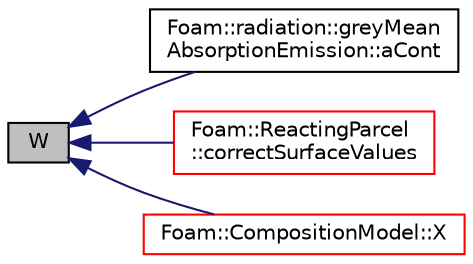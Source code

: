 digraph "W"
{
  bgcolor="transparent";
  edge [fontname="Helvetica",fontsize="10",labelfontname="Helvetica",labelfontsize="10"];
  node [fontname="Helvetica",fontsize="10",shape=record];
  rankdir="LR";
  Node1 [label="W",height=0.2,width=0.4,color="black", fillcolor="grey75", style="filled", fontcolor="black"];
  Node1 -> Node2 [dir="back",color="midnightblue",fontsize="10",style="solid",fontname="Helvetica"];
  Node2 [label="Foam::radiation::greyMean\lAbsorptionEmission::aCont",height=0.2,width=0.4,color="black",URL="$a00973.html#af4de464063d75d4bd1f19f7e7b535ff1",tooltip="Absorption coefficient for continuous phase. "];
  Node1 -> Node3 [dir="back",color="midnightblue",fontsize="10",style="solid",fontname="Helvetica"];
  Node3 [label="Foam::ReactingParcel\l::correctSurfaceValues",height=0.2,width=0.4,color="red",URL="$a02149.html#a85e4067164c0d187844a02e1dab4506b",tooltip="Correct surface values due to emitted species. "];
  Node1 -> Node4 [dir="back",color="midnightblue",fontsize="10",style="solid",fontname="Helvetica"];
  Node4 [label="Foam::CompositionModel::X",height=0.2,width=0.4,color="red",URL="$a00334.html#aac04a13759cd4bc6bef4b662e72212a0",tooltip="Return the list of phase phaseI volume fractions fractions. "];
}
